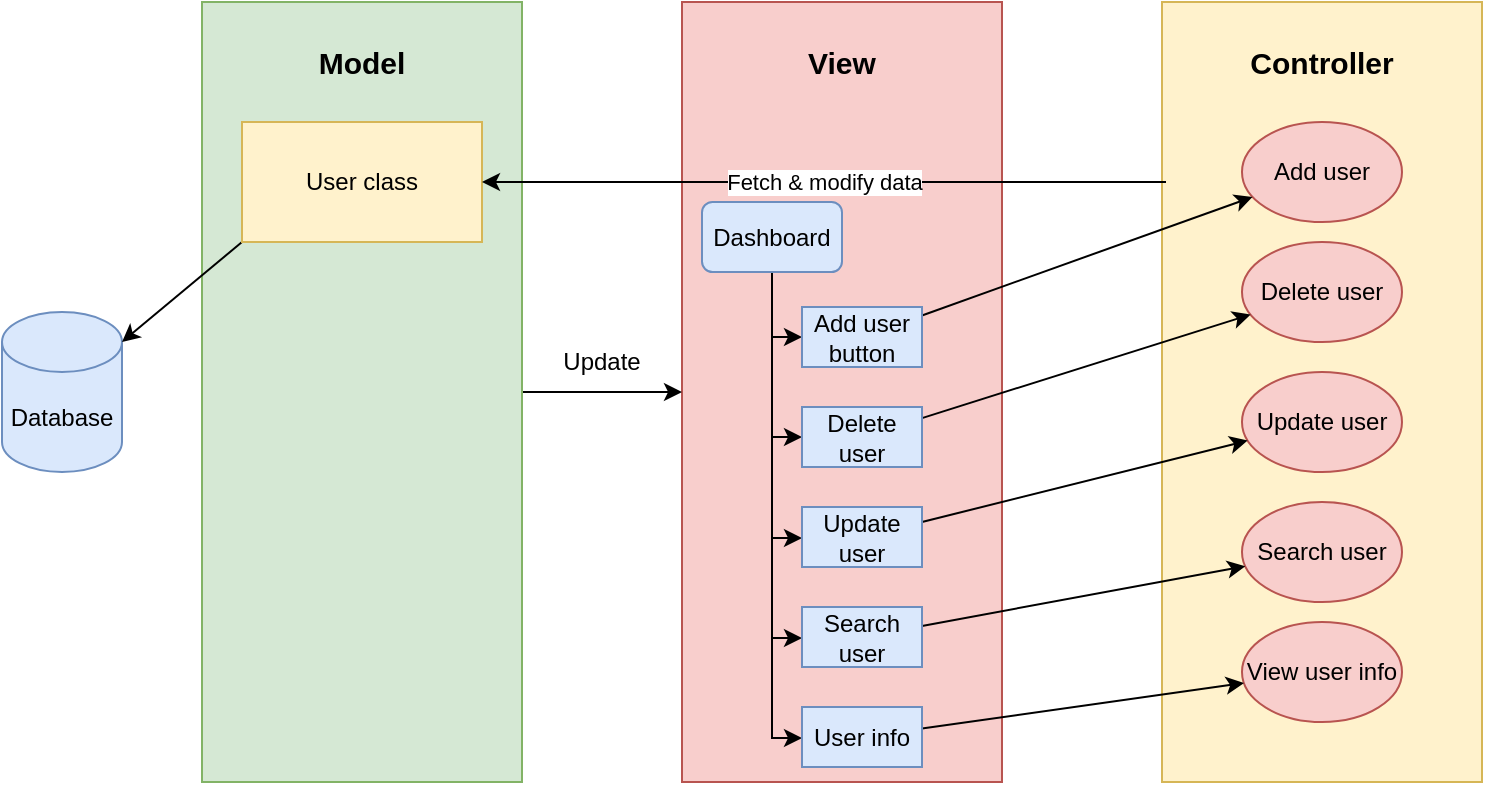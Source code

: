 <mxfile version="14.6.13" type="device"><diagram id="NBhJMN84gZ622A4aJYGu" name="Page-1"><mxGraphModel dx="974" dy="588" grid="1" gridSize="10" guides="1" tooltips="1" connect="1" arrows="1" fold="1" page="1" pageScale="1" pageWidth="850" pageHeight="1100" math="0" shadow="0"><root><mxCell id="0"/><mxCell id="1" parent="0"/><mxCell id="iME_bKwQC-hxdP_oCjo_-2" value="" style="rounded=0;whiteSpace=wrap;html=1;fillColor=#fff2cc;strokeColor=#d6b656;" vertex="1" parent="1"><mxGeometry x="600" y="70" width="160" height="390" as="geometry"/></mxCell><mxCell id="iME_bKwQC-hxdP_oCjo_-3" value="" style="rounded=0;whiteSpace=wrap;html=1;fillColor=#f8cecc;strokeColor=#b85450;" vertex="1" parent="1"><mxGeometry x="360" y="70" width="160" height="390" as="geometry"/></mxCell><mxCell id="iME_bKwQC-hxdP_oCjo_-37" style="edgeStyle=none;rounded=0;orthogonalLoop=1;jettySize=auto;html=1;entryX=0;entryY=0.5;entryDx=0;entryDy=0;" edge="1" parent="1" source="iME_bKwQC-hxdP_oCjo_-4" target="iME_bKwQC-hxdP_oCjo_-3"><mxGeometry relative="1" as="geometry"/></mxCell><mxCell id="iME_bKwQC-hxdP_oCjo_-4" value="" style="rounded=0;whiteSpace=wrap;html=1;fillColor=#d5e8d4;strokeColor=#82b366;" vertex="1" parent="1"><mxGeometry x="120" y="70" width="160" height="390" as="geometry"/></mxCell><mxCell id="iME_bKwQC-hxdP_oCjo_-5" value="Database" style="shape=cylinder3;whiteSpace=wrap;html=1;boundedLbl=1;backgroundOutline=1;size=15;fillColor=#dae8fc;strokeColor=#6c8ebf;" vertex="1" parent="1"><mxGeometry x="20" y="225" width="60" height="80" as="geometry"/></mxCell><mxCell id="iME_bKwQC-hxdP_oCjo_-6" value="Controller" style="text;html=1;strokeColor=none;fillColor=none;align=center;verticalAlign=middle;whiteSpace=wrap;rounded=0;fontStyle=1;fontSize=15;" vertex="1" parent="1"><mxGeometry x="660" y="90" width="40" height="20" as="geometry"/></mxCell><mxCell id="iME_bKwQC-hxdP_oCjo_-7" value="View&lt;br style=&quot;font-size: 15px;&quot;&gt;" style="text;html=1;strokeColor=none;fillColor=none;align=center;verticalAlign=middle;whiteSpace=wrap;rounded=0;fontStyle=1;fontSize=15;" vertex="1" parent="1"><mxGeometry x="420" y="90" width="40" height="20" as="geometry"/></mxCell><mxCell id="iME_bKwQC-hxdP_oCjo_-8" value="Model" style="text;html=1;strokeColor=none;fillColor=none;align=center;verticalAlign=middle;whiteSpace=wrap;rounded=0;fontStyle=1;fontSize=15;" vertex="1" parent="1"><mxGeometry x="180" y="90" width="40" height="20" as="geometry"/></mxCell><mxCell id="iME_bKwQC-hxdP_oCjo_-9" value="Add user" style="ellipse;whiteSpace=wrap;html=1;fillColor=#f8cecc;strokeColor=#b85450;" vertex="1" parent="1"><mxGeometry x="640" y="130" width="80" height="50" as="geometry"/></mxCell><mxCell id="iME_bKwQC-hxdP_oCjo_-11" value="Delete user" style="ellipse;whiteSpace=wrap;html=1;fillColor=#f8cecc;strokeColor=#b85450;" vertex="1" parent="1"><mxGeometry x="640" y="190" width="80" height="50" as="geometry"/></mxCell><mxCell id="iME_bKwQC-hxdP_oCjo_-12" value="Update user" style="ellipse;whiteSpace=wrap;html=1;fillColor=#f8cecc;strokeColor=#b85450;" vertex="1" parent="1"><mxGeometry x="640" y="255" width="80" height="50" as="geometry"/></mxCell><mxCell id="iME_bKwQC-hxdP_oCjo_-13" value="Search user" style="ellipse;whiteSpace=wrap;html=1;fillColor=#f8cecc;strokeColor=#b85450;" vertex="1" parent="1"><mxGeometry x="640" y="320" width="80" height="50" as="geometry"/></mxCell><mxCell id="iME_bKwQC-hxdP_oCjo_-14" value="View user info" style="ellipse;whiteSpace=wrap;html=1;fillColor=#f8cecc;strokeColor=#b85450;" vertex="1" parent="1"><mxGeometry x="640" y="380" width="80" height="50" as="geometry"/></mxCell><mxCell id="iME_bKwQC-hxdP_oCjo_-22" style="rounded=0;orthogonalLoop=1;jettySize=auto;html=1;exitX=0.5;exitY=1;exitDx=0;exitDy=0;entryX=0;entryY=0.5;entryDx=0;entryDy=0;edgeStyle=orthogonalEdgeStyle;" edge="1" parent="1" source="iME_bKwQC-hxdP_oCjo_-15" target="iME_bKwQC-hxdP_oCjo_-16"><mxGeometry relative="1" as="geometry"><Array as="points"><mxPoint x="405" y="238"/></Array></mxGeometry></mxCell><mxCell id="iME_bKwQC-hxdP_oCjo_-23" style="edgeStyle=orthogonalEdgeStyle;rounded=0;orthogonalLoop=1;jettySize=auto;html=1;exitX=0.5;exitY=1;exitDx=0;exitDy=0;entryX=0;entryY=0.5;entryDx=0;entryDy=0;" edge="1" parent="1" source="iME_bKwQC-hxdP_oCjo_-15" target="iME_bKwQC-hxdP_oCjo_-18"><mxGeometry relative="1" as="geometry"><Array as="points"><mxPoint x="405" y="288"/></Array></mxGeometry></mxCell><mxCell id="iME_bKwQC-hxdP_oCjo_-24" style="edgeStyle=orthogonalEdgeStyle;rounded=0;orthogonalLoop=1;jettySize=auto;html=1;" edge="1" parent="1" source="iME_bKwQC-hxdP_oCjo_-15" target="iME_bKwQC-hxdP_oCjo_-19"><mxGeometry relative="1" as="geometry"><Array as="points"><mxPoint x="405" y="338"/></Array></mxGeometry></mxCell><mxCell id="iME_bKwQC-hxdP_oCjo_-25" style="edgeStyle=orthogonalEdgeStyle;rounded=0;orthogonalLoop=1;jettySize=auto;html=1;" edge="1" parent="1" source="iME_bKwQC-hxdP_oCjo_-15" target="iME_bKwQC-hxdP_oCjo_-20"><mxGeometry relative="1" as="geometry"><Array as="points"><mxPoint x="405" y="388"/></Array></mxGeometry></mxCell><mxCell id="iME_bKwQC-hxdP_oCjo_-26" style="edgeStyle=orthogonalEdgeStyle;rounded=0;orthogonalLoop=1;jettySize=auto;html=1;" edge="1" parent="1" source="iME_bKwQC-hxdP_oCjo_-15" target="iME_bKwQC-hxdP_oCjo_-21"><mxGeometry relative="1" as="geometry"><Array as="points"><mxPoint x="405" y="438"/></Array></mxGeometry></mxCell><mxCell id="iME_bKwQC-hxdP_oCjo_-15" value="Dashboard" style="rounded=1;whiteSpace=wrap;html=1;fillColor=#dae8fc;strokeColor=#6c8ebf;" vertex="1" parent="1"><mxGeometry x="370" y="170" width="70" height="35" as="geometry"/></mxCell><mxCell id="iME_bKwQC-hxdP_oCjo_-27" style="rounded=0;orthogonalLoop=1;jettySize=auto;html=1;" edge="1" parent="1" source="iME_bKwQC-hxdP_oCjo_-16" target="iME_bKwQC-hxdP_oCjo_-9"><mxGeometry relative="1" as="geometry"/></mxCell><mxCell id="iME_bKwQC-hxdP_oCjo_-16" value="Add user button" style="rounded=0;whiteSpace=wrap;html=1;fillColor=#dae8fc;strokeColor=#6c8ebf;" vertex="1" parent="1"><mxGeometry x="420" y="222.5" width="60" height="30" as="geometry"/></mxCell><mxCell id="iME_bKwQC-hxdP_oCjo_-28" style="edgeStyle=none;rounded=0;orthogonalLoop=1;jettySize=auto;html=1;" edge="1" parent="1" source="iME_bKwQC-hxdP_oCjo_-18" target="iME_bKwQC-hxdP_oCjo_-11"><mxGeometry relative="1" as="geometry"/></mxCell><mxCell id="iME_bKwQC-hxdP_oCjo_-18" value="Delete user" style="rounded=0;whiteSpace=wrap;html=1;fillColor=#dae8fc;strokeColor=#6c8ebf;" vertex="1" parent="1"><mxGeometry x="420" y="272.5" width="60" height="30" as="geometry"/></mxCell><mxCell id="iME_bKwQC-hxdP_oCjo_-29" style="edgeStyle=none;rounded=0;orthogonalLoop=1;jettySize=auto;html=1;" edge="1" parent="1" source="iME_bKwQC-hxdP_oCjo_-19" target="iME_bKwQC-hxdP_oCjo_-12"><mxGeometry relative="1" as="geometry"/></mxCell><mxCell id="iME_bKwQC-hxdP_oCjo_-19" value="Update user" style="rounded=0;whiteSpace=wrap;html=1;fillColor=#dae8fc;strokeColor=#6c8ebf;" vertex="1" parent="1"><mxGeometry x="420" y="322.5" width="60" height="30" as="geometry"/></mxCell><mxCell id="iME_bKwQC-hxdP_oCjo_-30" style="edgeStyle=none;rounded=0;orthogonalLoop=1;jettySize=auto;html=1;" edge="1" parent="1" source="iME_bKwQC-hxdP_oCjo_-20" target="iME_bKwQC-hxdP_oCjo_-13"><mxGeometry relative="1" as="geometry"/></mxCell><mxCell id="iME_bKwQC-hxdP_oCjo_-20" value="Search user" style="rounded=0;whiteSpace=wrap;html=1;fillColor=#dae8fc;strokeColor=#6c8ebf;" vertex="1" parent="1"><mxGeometry x="420" y="372.5" width="60" height="30" as="geometry"/></mxCell><mxCell id="iME_bKwQC-hxdP_oCjo_-31" style="edgeStyle=none;rounded=0;orthogonalLoop=1;jettySize=auto;html=1;" edge="1" parent="1" source="iME_bKwQC-hxdP_oCjo_-21" target="iME_bKwQC-hxdP_oCjo_-14"><mxGeometry relative="1" as="geometry"/></mxCell><mxCell id="iME_bKwQC-hxdP_oCjo_-21" value="User info" style="rounded=0;whiteSpace=wrap;html=1;fillColor=#dae8fc;strokeColor=#6c8ebf;" vertex="1" parent="1"><mxGeometry x="420" y="422.5" width="60" height="30" as="geometry"/></mxCell><mxCell id="iME_bKwQC-hxdP_oCjo_-36" style="edgeStyle=none;rounded=0;orthogonalLoop=1;jettySize=auto;html=1;exitX=0;exitY=1;exitDx=0;exitDy=0;" edge="1" parent="1" source="iME_bKwQC-hxdP_oCjo_-32" target="iME_bKwQC-hxdP_oCjo_-5"><mxGeometry relative="1" as="geometry"/></mxCell><mxCell id="iME_bKwQC-hxdP_oCjo_-32" value="User class" style="rounded=0;whiteSpace=wrap;html=1;fillColor=#fff2cc;strokeColor=#d6b656;" vertex="1" parent="1"><mxGeometry x="140" y="130" width="120" height="60" as="geometry"/></mxCell><mxCell id="iME_bKwQC-hxdP_oCjo_-35" value="Fetch &amp;amp; modify data" style="endArrow=classic;html=1;entryX=1;entryY=0.5;entryDx=0;entryDy=0;" edge="1" parent="1" target="iME_bKwQC-hxdP_oCjo_-32"><mxGeometry width="50" height="50" relative="1" as="geometry"><mxPoint x="602" y="160" as="sourcePoint"/><mxPoint x="450" y="270" as="targetPoint"/></mxGeometry></mxCell><mxCell id="iME_bKwQC-hxdP_oCjo_-38" value="Update" style="text;html=1;strokeColor=none;fillColor=none;align=center;verticalAlign=middle;whiteSpace=wrap;rounded=0;" vertex="1" parent="1"><mxGeometry x="300" y="240" width="40" height="20" as="geometry"/></mxCell></root></mxGraphModel></diagram></mxfile>